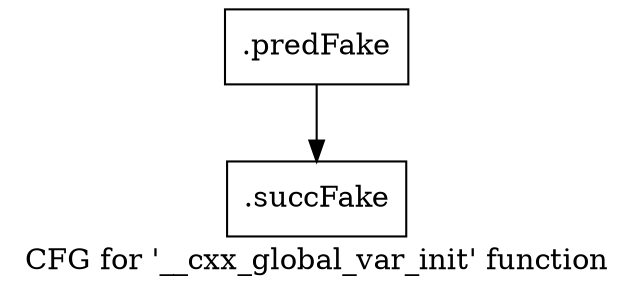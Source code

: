 digraph "CFG for '__cxx_global_var_init' function" {
	label="CFG for '__cxx_global_var_init' function";

	Node0x43ad260 [shape=record,filename="/media/miguel/NewVolume/Linux/Xilinx/Vitis_HLS/2020.2/tps/lnx64/gcc-6.2.0/lib/gcc/x86_64-pc-linux-gnu/6.2.0/../../../../include/c++/6.2.0/iostream",linenumber="74",label="{.predFake}"];
	Node0x43ad260 -> Node0x4313da0[ callList="" memoryops="" filename="/media/miguel/NewVolume/Linux/Xilinx/Vitis_HLS/2020.2/tps/lnx64/gcc-6.2.0/lib/gcc/x86_64-pc-linux-gnu/6.2.0/../../../../include/c++/6.2.0/iostream" execusionnum="0"];
	Node0x4313da0 [shape=record,filename="/media/miguel/NewVolume/Linux/Xilinx/Vitis_HLS/2020.2/tps/lnx64/gcc-6.2.0/lib/gcc/x86_64-pc-linux-gnu/6.2.0/../../../../include/c++/6.2.0/iostream",linenumber="74",label="{.succFake}"];
}

